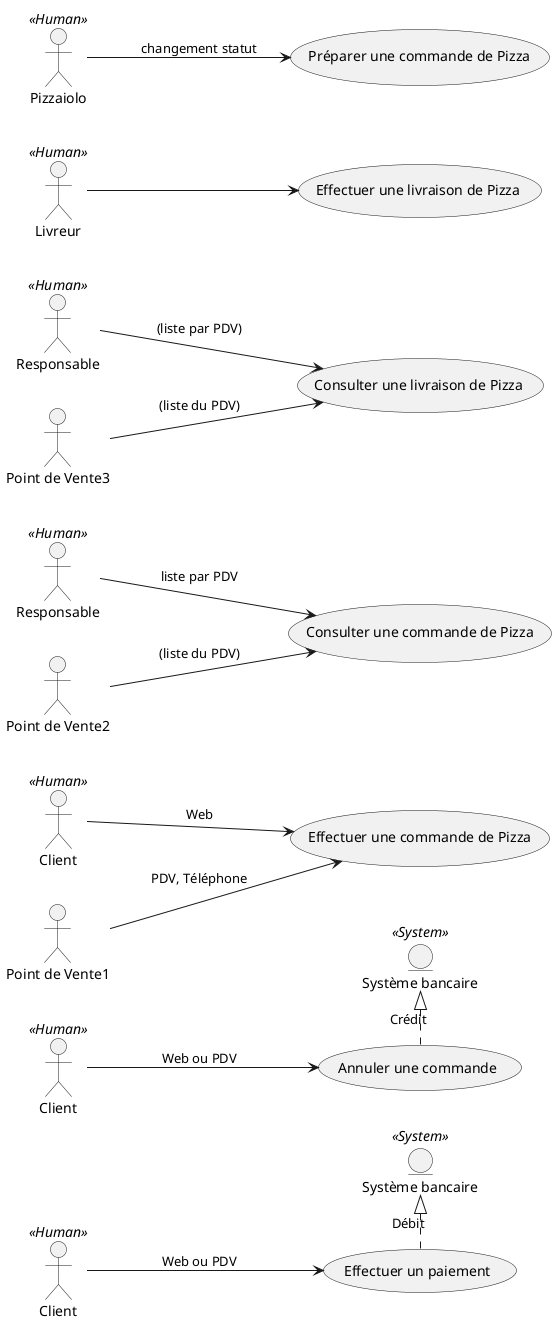 @startuml
skinparam sequenceReferenceBorderColor blue
skinparam sequenceReferenceBackgroundColor red
/' Start UML Class '/
left to right direction

actor Client << Human >> as C1
actor Client << Human >> as C2
actor Client << Human >> as C3

actor Responsable << Human >> as R1
actor Responsable << Human >> as R2
entity "Système bancaire" << System >> as Bank1
entity "Système bancaire" << System >> as Bank2

Livreur << Human >>
Pizzaiolo << Human >>

:Point de Vente1: as PDV1
:Point de Vente2: as PDV2
:Point de Vente3: as PDV3

/' Effectuer une commande de Pizza '/
(Effectuer une commande de Pizza) as (setOrder)

C1 --> (setOrder) : Web
PDV1 --> (setOrder) : PDV, Téléphone

/' Consulter une commande de Pizza '/
(Consulter une commande de Pizza) as (getOrder)
PDV2 --> (getOrder) : (liste du PDV)
R1 --> (getOrder) : liste par PDV

/' Préparer une commande de Pizza '/
(Préparer une commande de Pizza) as (setPrepare)
Pizzaiolo --> (setPrepare) : changement statut

/' Effectuer une livraison de Pizza '/
(Effectuer une livraison de Pizza) as (setDelivery)
Livreur --> (setDelivery)

/' Consulter une livraison de Pizza '/
(Consulter une livraison de Pizza) as (getDelivery)
R2 --> (getDelivery) : (liste par PDV)

PDV3 --> (getDelivery) : (liste du PDV)

/' Effectuer un paiement '/
(Effectuer un paiement) as (setPayment)
C2 --> (setPayment) : Web ou PDV
Bank1 <|. (setPayment) : Débit

/' Annuler une commande '/
(Annuler une commande) as (delOrder)
C3 --> (delOrder) : Web ou PDV
Bank2 <|. (delOrder) : Crédit

@enduml